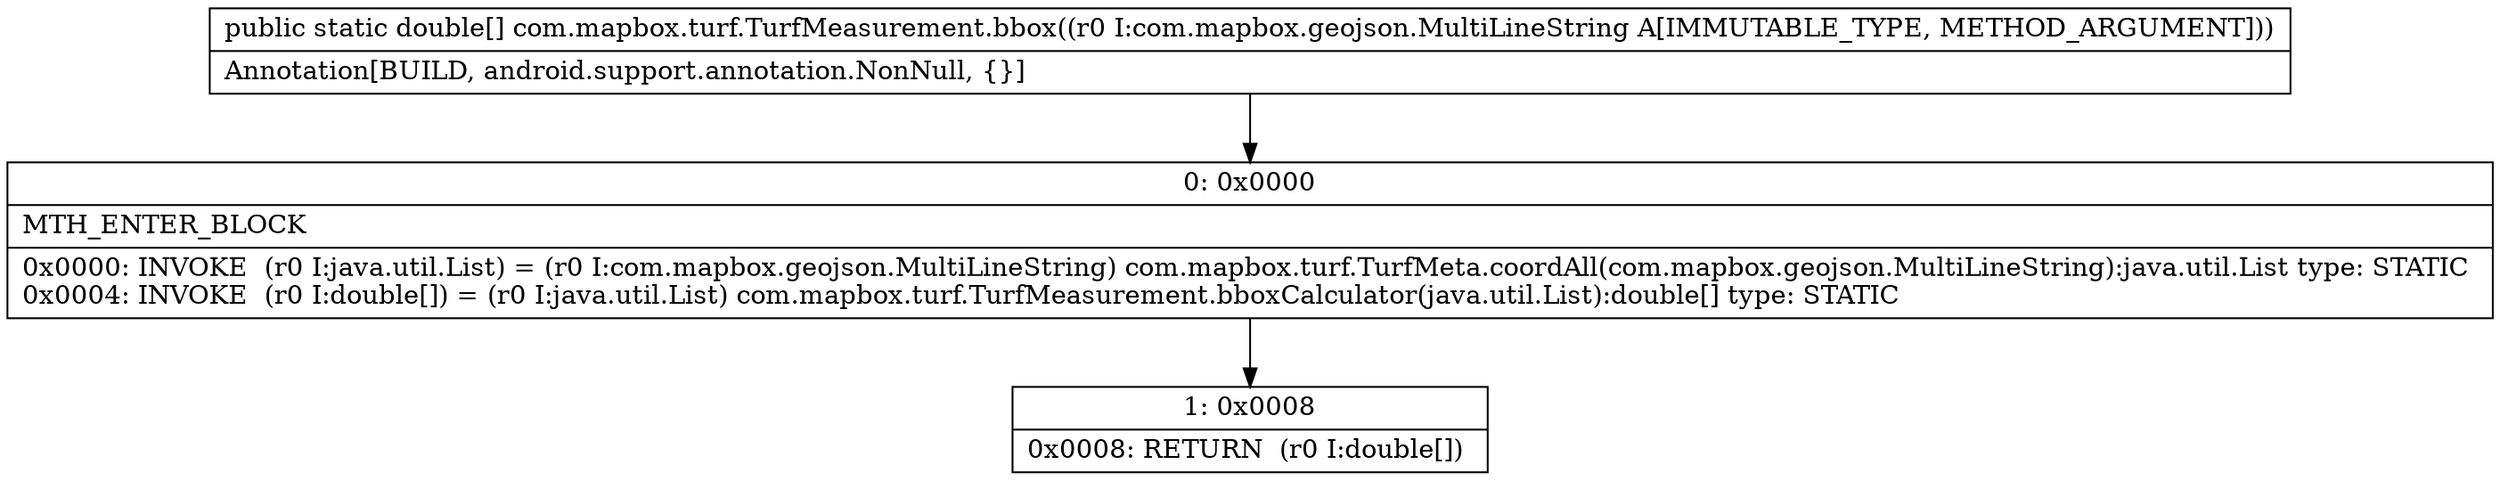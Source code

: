 digraph "CFG forcom.mapbox.turf.TurfMeasurement.bbox(Lcom\/mapbox\/geojson\/MultiLineString;)[D" {
Node_0 [shape=record,label="{0\:\ 0x0000|MTH_ENTER_BLOCK\l|0x0000: INVOKE  (r0 I:java.util.List) = (r0 I:com.mapbox.geojson.MultiLineString) com.mapbox.turf.TurfMeta.coordAll(com.mapbox.geojson.MultiLineString):java.util.List type: STATIC \l0x0004: INVOKE  (r0 I:double[]) = (r0 I:java.util.List) com.mapbox.turf.TurfMeasurement.bboxCalculator(java.util.List):double[] type: STATIC \l}"];
Node_1 [shape=record,label="{1\:\ 0x0008|0x0008: RETURN  (r0 I:double[]) \l}"];
MethodNode[shape=record,label="{public static double[] com.mapbox.turf.TurfMeasurement.bbox((r0 I:com.mapbox.geojson.MultiLineString A[IMMUTABLE_TYPE, METHOD_ARGUMENT]))  | Annotation[BUILD, android.support.annotation.NonNull, \{\}]\l}"];
MethodNode -> Node_0;
Node_0 -> Node_1;
}

